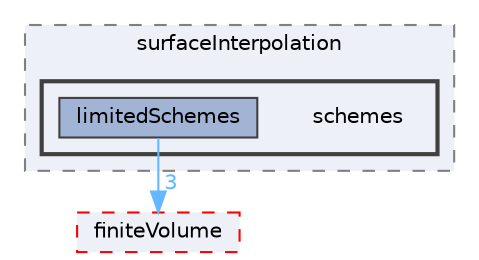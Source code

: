 digraph "src/optimisation/adjointOptimisation/adjoint/finiteVolume/interpolation/surfaceInterpolation/schemes"
{
 // LATEX_PDF_SIZE
  bgcolor="transparent";
  edge [fontname=Helvetica,fontsize=10,labelfontname=Helvetica,labelfontsize=10];
  node [fontname=Helvetica,fontsize=10,shape=box,height=0.2,width=0.4];
  compound=true
  subgraph clusterdir_ac053c1cd238e4a2e8637c1a8506f80f {
    graph [ bgcolor="#edf0f7", pencolor="grey50", label="surfaceInterpolation", fontname=Helvetica,fontsize=10 style="filled,dashed", URL="dir_ac053c1cd238e4a2e8637c1a8506f80f.html",tooltip=""]
  subgraph clusterdir_a08030812ab5b6b52a57b7bfc1f12631 {
    graph [ bgcolor="#edf0f7", pencolor="grey25", label="", fontname=Helvetica,fontsize=10 style="filled,bold", URL="dir_a08030812ab5b6b52a57b7bfc1f12631.html",tooltip=""]
    dir_a08030812ab5b6b52a57b7bfc1f12631 [shape=plaintext, label="schemes"];
  dir_bdb9d7b8d55db1f4a3a3c7b911f7066f [label="limitedSchemes", fillcolor="#a2b4d6", color="grey25", style="filled", URL="dir_bdb9d7b8d55db1f4a3a3c7b911f7066f.html",tooltip=""];
  }
  }
  dir_9bd15774b555cf7259a6fa18f99fe99b [label="finiteVolume", fillcolor="#edf0f7", color="red", style="filled,dashed", URL="dir_9bd15774b555cf7259a6fa18f99fe99b.html",tooltip=""];
  dir_bdb9d7b8d55db1f4a3a3c7b911f7066f->dir_9bd15774b555cf7259a6fa18f99fe99b [headlabel="3", labeldistance=1.5 headhref="dir_002166_001387.html" href="dir_002166_001387.html" color="steelblue1" fontcolor="steelblue1"];
}
